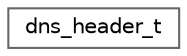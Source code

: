 digraph "Graphical Class Hierarchy"
{
 // INTERACTIVE_SVG=YES
 // LATEX_PDF_SIZE
  bgcolor="transparent";
  edge [fontname=Helvetica,fontsize=10,labelfontname=Helvetica,labelfontsize=10];
  node [fontname=Helvetica,fontsize=10,shape=box,height=0.2,width=0.4];
  rankdir="LR";
  Node0 [id="Node000000",label="dns_header_t",height=0.2,width=0.4,color="grey40", fillcolor="white", style="filled",URL="$de/dd9/structdns__header__t.html",tooltip="DNS protocol header (network byte order, it is important)."];
}
